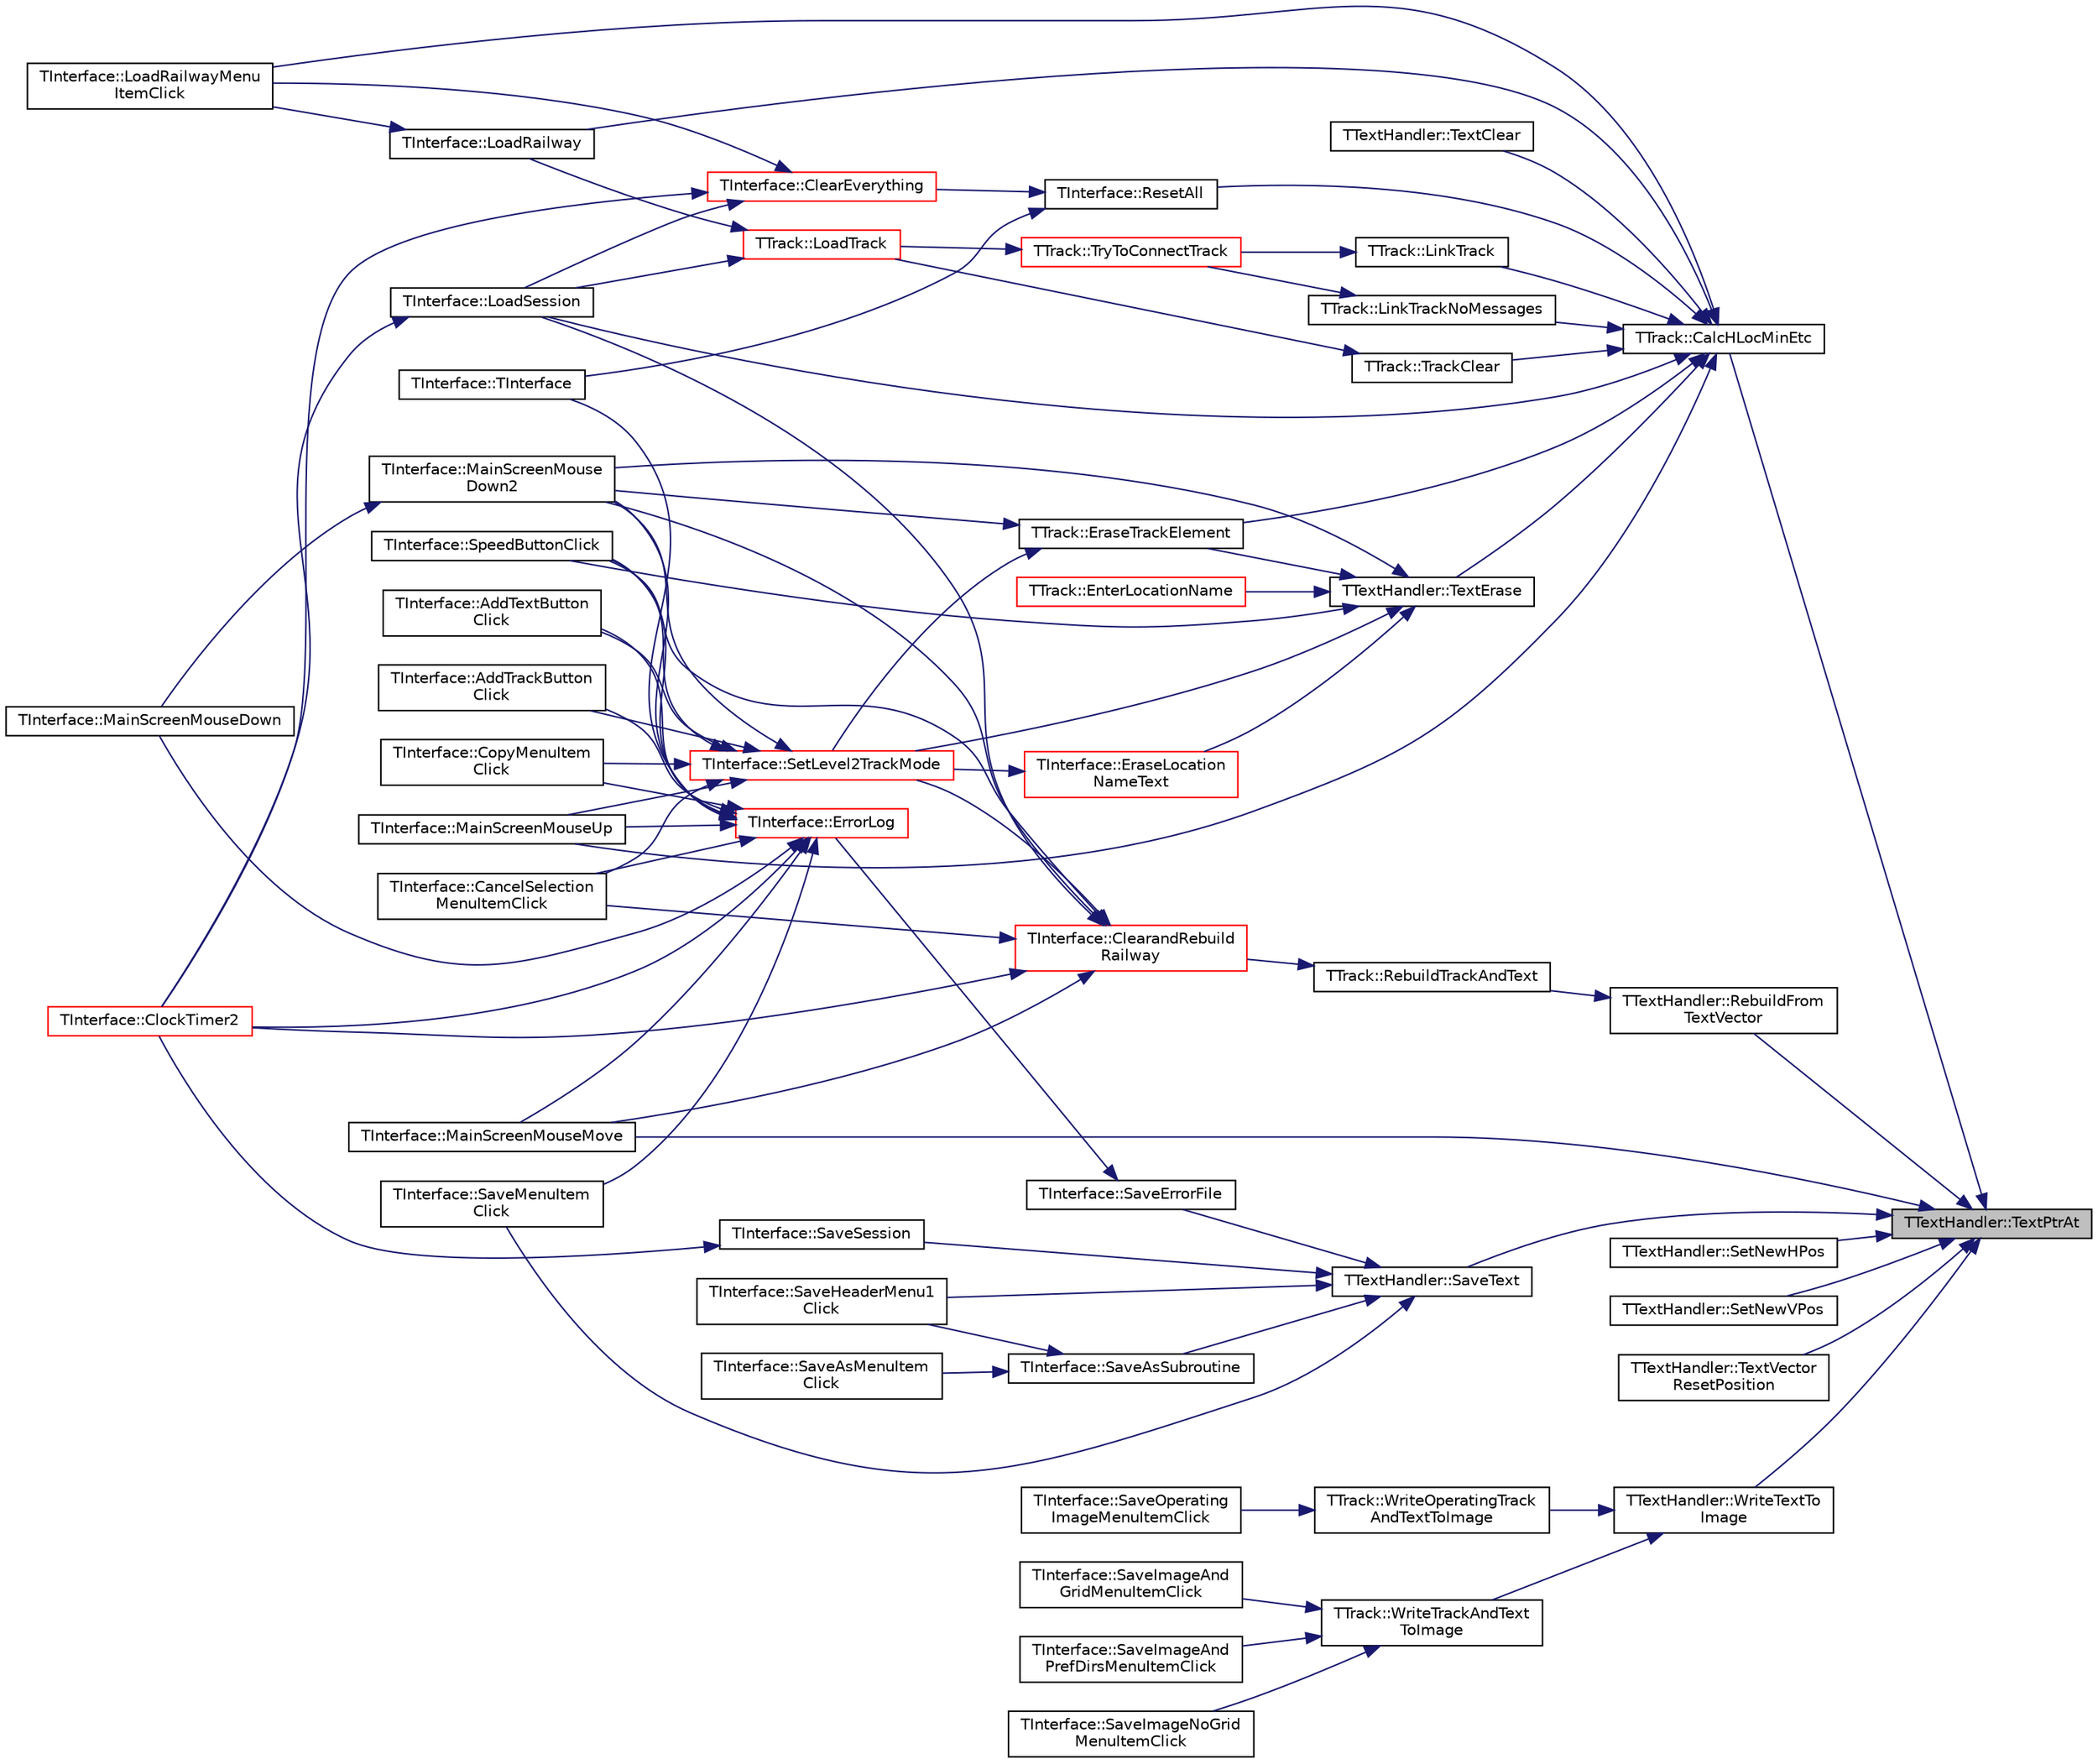 digraph "TTextHandler::TextPtrAt"
{
 // INTERACTIVE_SVG=YES
 // LATEX_PDF_SIZE
  edge [fontname="Helvetica",fontsize="10",labelfontname="Helvetica",labelfontsize="10"];
  node [fontname="Helvetica",fontsize="10",shape=record];
  rankdir="RL";
  Node1 [label="TTextHandler::TextPtrAt",height=0.2,width=0.4,color="black", fillcolor="grey75", style="filled", fontcolor="black",tooltip="return the text item at position 'At' in TextVector (carries out range checking)"];
  Node1 -> Node2 [dir="back",color="midnightblue",fontsize="10",style="solid",fontname="Helvetica"];
  Node2 [label="TTrack::CalcHLocMinEtc",height=0.2,width=0.4,color="black", fillcolor="white", style="filled",URL="$class_t_track.html#a20a28eaf0308f7aedcfc78ba9eeadea9",tooltip="Examine TrackVector, InactiveTrackVector and TextVector, and set the values that indicate the extent ..."];
  Node2 -> Node3 [dir="back",color="midnightblue",fontsize="10",style="solid",fontname="Helvetica"];
  Node3 [label="TTrack::EraseTrackElement",height=0.2,width=0.4,color="black", fillcolor="white", style="filled",URL="$class_t_track.html#aa7b58c83ca1743ad3e4607ac0af9c71c",tooltip="Erases all active and inactive track elements at HLocInput & VLocInput from the vectors,..."];
  Node3 -> Node4 [dir="back",color="midnightblue",fontsize="10",style="solid",fontname="Helvetica"];
  Node4 [label="TInterface::MainScreenMouse\lDown2",height=0.2,width=0.4,color="black", fillcolor="white", style="filled",URL="$class_t_interface.html#abf07d5edc1507de381825f17620748b2",tooltip="Called when mouse button clicked in zoom-in mode."];
  Node4 -> Node5 [dir="back",color="midnightblue",fontsize="10",style="solid",fontname="Helvetica"];
  Node5 [label="TInterface::MainScreenMouseDown",height=0.2,width=0.4,color="black", fillcolor="white", style="filled",URL="$class_t_interface.html#a7f37862fb9e01e1328d9fd3fd8c50094",tooltip=" "];
  Node3 -> Node6 [dir="back",color="midnightblue",fontsize="10",style="solid",fontname="Helvetica"];
  Node6 [label="TInterface::SetLevel2TrackMode",height=0.2,width=0.4,color="red", fillcolor="white", style="filled",URL="$class_t_interface.html#a19ee788122a66d7e97873159bf2e4e4b",tooltip="Sets the Level2TrackMode user mode, using the Level2TrackMode variable to determine the mode."];
  Node6 -> Node7 [dir="back",color="midnightblue",fontsize="10",style="solid",fontname="Helvetica"];
  Node7 [label="TInterface::AddTextButton\lClick",height=0.2,width=0.4,color="black", fillcolor="white", style="filled",URL="$class_t_interface.html#aa20c05bf2d6c23035a10a89796334d0f",tooltip=" "];
  Node6 -> Node8 [dir="back",color="midnightblue",fontsize="10",style="solid",fontname="Helvetica"];
  Node8 [label="TInterface::AddTrackButton\lClick",height=0.2,width=0.4,color="black", fillcolor="white", style="filled",URL="$class_t_interface.html#a10494e62a7bb4e7114ab4d98e18499f1",tooltip=" "];
  Node6 -> Node9 [dir="back",color="midnightblue",fontsize="10",style="solid",fontname="Helvetica"];
  Node9 [label="TInterface::CancelSelection\lMenuItemClick",height=0.2,width=0.4,color="black", fillcolor="white", style="filled",URL="$class_t_interface.html#a2fb2cd7dbddb7fa689ea994e9ffc10ff",tooltip=" "];
  Node6 -> Node10 [dir="back",color="midnightblue",fontsize="10",style="solid",fontname="Helvetica"];
  Node10 [label="TInterface::CopyMenuItem\lClick",height=0.2,width=0.4,color="black", fillcolor="white", style="filled",URL="$class_t_interface.html#a424a7eb780461c1acb396feb21f52062",tooltip=" "];
  Node6 -> Node4 [dir="back",color="midnightblue",fontsize="10",style="solid",fontname="Helvetica"];
  Node6 -> Node23 [dir="back",color="midnightblue",fontsize="10",style="solid",fontname="Helvetica"];
  Node23 [label="TInterface::MainScreenMouseUp",height=0.2,width=0.4,color="black", fillcolor="white", style="filled",URL="$class_t_interface.html#a03280ee86df28a9a7cf4473cdf7b9f8b",tooltip=" "];
  Node6 -> Node99 [dir="back",color="midnightblue",fontsize="10",style="solid",fontname="Helvetica"];
  Node99 [label="TInterface::SpeedButtonClick",height=0.2,width=0.4,color="black", fillcolor="white", style="filled",URL="$class_t_interface.html#ab1487b7a54ebacf27d7b980c65723d18",tooltip=" "];
  Node2 -> Node108 [dir="back",color="midnightblue",fontsize="10",style="solid",fontname="Helvetica"];
  Node108 [label="TTrack::LinkTrack",height=0.2,width=0.4,color="black", fillcolor="white", style="filled",URL="$class_t_track.html#a17b6095b0c8de0e1493eeebd6d534247",tooltip="Attempt to link the track and return true if successful, if unsuccessful return error flag and positi..."];
  Node108 -> Node109 [dir="back",color="midnightblue",fontsize="10",style="solid",fontname="Helvetica"];
  Node109 [label="TTrack::TryToConnectTrack",height=0.2,width=0.4,color="red", fillcolor="white", style="filled",URL="$class_t_track.html#ac1dc75f1df6278c62f13e23469b80982",tooltip="Handles all tasks associated with track linking, returns true if successful (see also LinkTrack & Lin..."];
  Node109 -> Node110 [dir="back",color="midnightblue",fontsize="10",style="solid",fontname="Helvetica"];
  Node110 [label="TTrack::LoadTrack",height=0.2,width=0.4,color="red", fillcolor="white", style="filled",URL="$class_t_track.html#a09140dd23c45ccd541f056c3dd257c13",tooltip="Load track elements (active & inactive) from the file into the relevant vectors and maps,..."];
  Node110 -> Node67 [dir="back",color="midnightblue",fontsize="10",style="solid",fontname="Helvetica"];
  Node67 [label="TInterface::LoadRailway",height=0.2,width=0.4,color="black", fillcolor="white", style="filled",URL="$class_t_interface.html#a95c3545a30171ca5a08e34c58160079c",tooltip="Load a railway file. The Active elements marker now has a '1' at the end if there are user graphics t..."];
  Node67 -> Node68 [dir="back",color="midnightblue",fontsize="10",style="solid",fontname="Helvetica"];
  Node68 [label="TInterface::LoadRailwayMenu\lItemClick",height=0.2,width=0.4,color="black", fillcolor="white", style="filled",URL="$class_t_interface.html#a96249c7622a9d55541de186483e04d2e",tooltip=" "];
  Node110 -> Node48 [dir="back",color="midnightblue",fontsize="10",style="solid",fontname="Helvetica"];
  Node48 [label="TInterface::LoadSession",height=0.2,width=0.4,color="black", fillcolor="white", style="filled",URL="$class_t_interface.html#a636b1b4bd29f2678a3290ed2d282f1c2",tooltip="Load a session file."];
  Node48 -> Node49 [dir="back",color="midnightblue",fontsize="10",style="solid",fontname="Helvetica"];
  Node49 [label="TInterface::ClockTimer2",height=0.2,width=0.4,color="red", fillcolor="white", style="filled",URL="$class_t_interface.html#a6139ffb52492eb89e5487a8a3cd647b5",tooltip="The main loop, called every clock tick via MasterClockTimer."];
  Node2 -> Node111 [dir="back",color="midnightblue",fontsize="10",style="solid",fontname="Helvetica"];
  Node111 [label="TTrack::LinkTrackNoMessages",height=0.2,width=0.4,color="black", fillcolor="white", style="filled",URL="$class_t_track.html#a42f410832651458a4a34769ef95be51b",tooltip="Attempt to link the track and return true if successful, don't issue any screen messages...."];
  Node111 -> Node109 [dir="back",color="midnightblue",fontsize="10",style="solid",fontname="Helvetica"];
  Node2 -> Node67 [dir="back",color="midnightblue",fontsize="10",style="solid",fontname="Helvetica"];
  Node2 -> Node68 [dir="back",color="midnightblue",fontsize="10",style="solid",fontname="Helvetica"];
  Node2 -> Node48 [dir="back",color="midnightblue",fontsize="10",style="solid",fontname="Helvetica"];
  Node2 -> Node23 [dir="back",color="midnightblue",fontsize="10",style="solid",fontname="Helvetica"];
  Node2 -> Node79 [dir="back",color="midnightblue",fontsize="10",style="solid",fontname="Helvetica"];
  Node79 [label="TInterface::ResetAll",height=0.2,width=0.4,color="black", fillcolor="white", style="filled",URL="$class_t_interface.html#ac5e079dc6f8023485367f6db2e693caa",tooltip="Called during ClearEverything and on startup to reset all major railway data values."];
  Node79 -> Node80 [dir="back",color="midnightblue",fontsize="10",style="solid",fontname="Helvetica"];
  Node80 [label="TInterface::ClearEverything",height=0.2,width=0.4,color="red", fillcolor="white", style="filled",URL="$class_t_interface.html#a686430e962991bc32742399164187b62",tooltip="First check whether a railway file has changed and if so ask user if really wants to close it without..."];
  Node80 -> Node49 [dir="back",color="midnightblue",fontsize="10",style="solid",fontname="Helvetica"];
  Node80 -> Node68 [dir="back",color="midnightblue",fontsize="10",style="solid",fontname="Helvetica"];
  Node80 -> Node48 [dir="back",color="midnightblue",fontsize="10",style="solid",fontname="Helvetica"];
  Node79 -> Node81 [dir="back",color="midnightblue",fontsize="10",style="solid",fontname="Helvetica"];
  Node81 [label="TInterface::TInterface",height=0.2,width=0.4,color="black", fillcolor="white", style="filled",URL="$class_t_interface.html#a0659e748042e378f3e325652c9c2e6d2",tooltip="constructor"];
  Node2 -> Node112 [dir="back",color="midnightblue",fontsize="10",style="solid",fontname="Helvetica"];
  Node112 [label="TTextHandler::TextClear",height=0.2,width=0.4,color="black", fillcolor="white", style="filled",URL="$class_t_text_handler.html#ae50027851479dd0f362a75abad793e7a",tooltip="empties TextVector and sets all offsets back to zero if there is no active or inactive track"];
  Node2 -> Node113 [dir="back",color="midnightblue",fontsize="10",style="solid",fontname="Helvetica"];
  Node113 [label="TTextHandler::TextErase",height=0.2,width=0.4,color="black", fillcolor="white", style="filled",URL="$class_t_text_handler.html#a5741d1b36f1245b55926cb1243046307",tooltip="look for a text item in the vicinity of HPosInput & VPosInput & if TextToErase is null then erase any..."];
  Node113 -> Node114 [dir="back",color="midnightblue",fontsize="10",style="solid",fontname="Helvetica"];
  Node114 [label="TTrack::EnterLocationName",height=0.2,width=0.4,color="red", fillcolor="white", style="filled",URL="$class_t_track.html#a433736aed04f76b3d0c39f0696c3bb18",tooltip="All platform, concourse, footcrossing & non-station named location elements are able to have a Locati..."];
  Node113 -> Node118 [dir="back",color="midnightblue",fontsize="10",style="solid",fontname="Helvetica"];
  Node118 [label="TInterface::EraseLocation\lNameText",height=0.2,width=0.4,color="red", fillcolor="white", style="filled",URL="$class_t_interface.html#a2bb21fd8e1e90095cf68d63a57e938ec",tooltip="Erase a location name (providing it exists in LocationNameMultiMap) from TextVector,..."];
  Node118 -> Node6 [dir="back",color="midnightblue",fontsize="10",style="solid",fontname="Helvetica"];
  Node113 -> Node3 [dir="back",color="midnightblue",fontsize="10",style="solid",fontname="Helvetica"];
  Node113 -> Node4 [dir="back",color="midnightblue",fontsize="10",style="solid",fontname="Helvetica"];
  Node113 -> Node6 [dir="back",color="midnightblue",fontsize="10",style="solid",fontname="Helvetica"];
  Node113 -> Node99 [dir="back",color="midnightblue",fontsize="10",style="solid",fontname="Helvetica"];
  Node2 -> Node119 [dir="back",color="midnightblue",fontsize="10",style="solid",fontname="Helvetica"];
  Node119 [label="TTrack::TrackClear",height=0.2,width=0.4,color="black", fillcolor="white", style="filled",URL="$class_t_track.html#ae6fe537bbd1e56074a358bf2c6233c71",tooltip="Empty the track and inactive track vectors, the corresponding track maps, and LocationNameMultiMap."];
  Node119 -> Node110 [dir="back",color="midnightblue",fontsize="10",style="solid",fontname="Helvetica"];
  Node1 -> Node120 [dir="back",color="midnightblue",fontsize="10",style="solid",fontname="Helvetica"];
  Node120 [label="TInterface::MainScreenMouseMove",height=0.2,width=0.4,color="black", fillcolor="white", style="filled",URL="$class_t_interface.html#abb268a3a209bc0d66111540c84345c1b",tooltip=" "];
  Node1 -> Node121 [dir="back",color="midnightblue",fontsize="10",style="solid",fontname="Helvetica"];
  Node121 [label="TTextHandler::RebuildFrom\lTextVector",height=0.2,width=0.4,color="black", fillcolor="white", style="filled",URL="$class_t_text_handler.html#a30f32d9d3267bc8c90298e0ecd3c26fd",tooltip="display all text items in TextVector on the screen"];
  Node121 -> Node122 [dir="back",color="midnightblue",fontsize="10",style="solid",fontname="Helvetica"];
  Node122 [label="TTrack::RebuildTrackAndText",height=0.2,width=0.4,color="black", fillcolor="white", style="filled",URL="$class_t_track.html#a12569ed581bb1c76c1d201b3cf013da7",tooltip="Called by TInterface::ClearandRebuildRailway to replot all the active and inactive track elements and..."];
  Node122 -> Node123 [dir="back",color="midnightblue",fontsize="10",style="solid",fontname="Helvetica"];
  Node123 [label="TInterface::ClearandRebuild\lRailway",height=0.2,width=0.4,color="red", fillcolor="white", style="filled",URL="$class_t_interface.html#aaa05ac95703a25e1fb4863779854967c",tooltip="< Sets the information panel message for zoom-out or paused modes"];
  Node123 -> Node9 [dir="back",color="midnightblue",fontsize="10",style="solid",fontname="Helvetica"];
  Node123 -> Node49 [dir="back",color="midnightblue",fontsize="10",style="solid",fontname="Helvetica"];
  Node123 -> Node48 [dir="back",color="midnightblue",fontsize="10",style="solid",fontname="Helvetica"];
  Node123 -> Node4 [dir="back",color="midnightblue",fontsize="10",style="solid",fontname="Helvetica"];
  Node123 -> Node120 [dir="back",color="midnightblue",fontsize="10",style="solid",fontname="Helvetica"];
  Node123 -> Node6 [dir="back",color="midnightblue",fontsize="10",style="solid",fontname="Helvetica"];
  Node123 -> Node99 [dir="back",color="midnightblue",fontsize="10",style="solid",fontname="Helvetica"];
  Node1 -> Node139 [dir="back",color="midnightblue",fontsize="10",style="solid",fontname="Helvetica"];
  Node139 [label="TTextHandler::SaveText",height=0.2,width=0.4,color="black", fillcolor="white", style="filled",URL="$class_t_text_handler.html#a07441155bee467c9fb111b8332681466",tooltip="save the railway's text to VecFile"];
  Node139 -> Node83 [dir="back",color="midnightblue",fontsize="10",style="solid",fontname="Helvetica"];
  Node83 [label="TInterface::SaveAsSubroutine",height=0.2,width=0.4,color="black", fillcolor="white", style="filled",URL="$class_t_interface.html#a1b3189e6a50555f5952652d12b978e57",tooltip="Used to save a railway when not already saved - e.g. when not already named or when the 'Save as' men..."];
  Node83 -> Node84 [dir="back",color="midnightblue",fontsize="10",style="solid",fontname="Helvetica"];
  Node84 [label="TInterface::SaveAsMenuItem\lClick",height=0.2,width=0.4,color="black", fillcolor="white", style="filled",URL="$class_t_interface.html#a0be281457630fce07fc19cdbbfde79b1",tooltip=" "];
  Node83 -> Node85 [dir="back",color="midnightblue",fontsize="10",style="solid",fontname="Helvetica"];
  Node85 [label="TInterface::SaveHeaderMenu1\lClick",height=0.2,width=0.4,color="black", fillcolor="white", style="filled",URL="$class_t_interface.html#a4f373f26e99a3dc0bc7effc71ca25dc0",tooltip=" "];
  Node139 -> Node140 [dir="back",color="midnightblue",fontsize="10",style="solid",fontname="Helvetica"];
  Node140 [label="TInterface::SaveErrorFile",height=0.2,width=0.4,color="black", fillcolor="white", style="filled",URL="$class_t_interface.html#a0109f801142d4fa3becae22e23b84163",tooltip="Save the error log after an error has been thrown - no need for a caller."];
  Node140 -> Node141 [dir="back",color="midnightblue",fontsize="10",style="solid",fontname="Helvetica"];
  Node141 [label="TInterface::ErrorLog",height=0.2,width=0.4,color="red", fillcolor="white", style="filled",URL="$class_t_interface.html#a4f3a25665e2266441217849f947a1adf",tooltip="The error logging routine, called when an error is detected."];
  Node141 -> Node7 [dir="back",color="midnightblue",fontsize="10",style="solid",fontname="Helvetica"];
  Node141 -> Node8 [dir="back",color="midnightblue",fontsize="10",style="solid",fontname="Helvetica"];
  Node141 -> Node9 [dir="back",color="midnightblue",fontsize="10",style="solid",fontname="Helvetica"];
  Node141 -> Node49 [dir="back",color="midnightblue",fontsize="10",style="solid",fontname="Helvetica"];
  Node141 -> Node10 [dir="back",color="midnightblue",fontsize="10",style="solid",fontname="Helvetica"];
  Node141 -> Node5 [dir="back",color="midnightblue",fontsize="10",style="solid",fontname="Helvetica"];
  Node141 -> Node4 [dir="back",color="midnightblue",fontsize="10",style="solid",fontname="Helvetica"];
  Node141 -> Node120 [dir="back",color="midnightblue",fontsize="10",style="solid",fontname="Helvetica"];
  Node141 -> Node23 [dir="back",color="midnightblue",fontsize="10",style="solid",fontname="Helvetica"];
  Node141 -> Node86 [dir="back",color="midnightblue",fontsize="10",style="solid",fontname="Helvetica"];
  Node86 [label="TInterface::SaveMenuItem\lClick",height=0.2,width=0.4,color="black", fillcolor="white", style="filled",URL="$class_t_interface.html#a7699c9c408064623d335d3452b60f289",tooltip=" "];
  Node141 -> Node99 [dir="back",color="midnightblue",fontsize="10",style="solid",fontname="Helvetica"];
  Node141 -> Node81 [dir="back",color="midnightblue",fontsize="10",style="solid",fontname="Helvetica"];
  Node139 -> Node85 [dir="back",color="midnightblue",fontsize="10",style="solid",fontname="Helvetica"];
  Node139 -> Node86 [dir="back",color="midnightblue",fontsize="10",style="solid",fontname="Helvetica"];
  Node139 -> Node231 [dir="back",color="midnightblue",fontsize="10",style="solid",fontname="Helvetica"];
  Node231 [label="TInterface::SaveSession",height=0.2,width=0.4,color="black", fillcolor="white", style="filled",URL="$class_t_interface.html#a3362cfff4fa746fdb4871fe9d6c5ba25",tooltip="Save a session file - see LoadSession for details of additions to the session file."];
  Node231 -> Node49 [dir="back",color="midnightblue",fontsize="10",style="solid",fontname="Helvetica"];
  Node1 -> Node232 [dir="back",color="midnightblue",fontsize="10",style="solid",fontname="Helvetica"];
  Node232 [label="TTextHandler::SetNewHPos",height=0.2,width=0.4,color="black", fillcolor="white", style="filled",URL="$class_t_text_handler.html#af766ce44ed9a37e5a723a4ef3968ace0",tooltip=" "];
  Node1 -> Node233 [dir="back",color="midnightblue",fontsize="10",style="solid",fontname="Helvetica"];
  Node233 [label="TTextHandler::SetNewVPos",height=0.2,width=0.4,color="black", fillcolor="white", style="filled",URL="$class_t_text_handler.html#a65f0033d036358a5cb2ec5f4732e64ee",tooltip=" "];
  Node1 -> Node234 [dir="back",color="midnightblue",fontsize="10",style="solid",fontname="Helvetica"];
  Node234 [label="TTextHandler::TextVector\lResetPosition",height=0.2,width=0.4,color="black", fillcolor="white", style="filled",URL="$class_t_text_handler.html#a599c1a13d78b63a18ebc17550dfa9a0d",tooltip="change the HPos & VPos values for all items in TextVector by the amount in HOffset and VOffset (unuse..."];
  Node1 -> Node235 [dir="back",color="midnightblue",fontsize="10",style="solid",fontname="Helvetica"];
  Node235 [label="TTextHandler::WriteTextTo\lImage",height=0.2,width=0.4,color="black", fillcolor="white", style="filled",URL="$class_t_text_handler.html#a7d202827ae62cd288a07431579977539",tooltip="write all items in TextVector to the railway image in 'Bitmap'"];
  Node235 -> Node236 [dir="back",color="midnightblue",fontsize="10",style="solid",fontname="Helvetica"];
  Node236 [label="TTrack::WriteOperatingTrack\lAndTextToImage",height=0.2,width=0.4,color="black", fillcolor="white", style="filled",URL="$class_t_track.html#a98b1632a5246785adc1003ebcb3e91a4",tooltip="Called by TInterface::SaveOperatingImage1Click to add all track & text to the image file in their ope..."];
  Node236 -> Node237 [dir="back",color="midnightblue",fontsize="10",style="solid",fontname="Helvetica"];
  Node237 [label="TInterface::SaveOperating\lImageMenuItemClick",height=0.2,width=0.4,color="black", fillcolor="white", style="filled",URL="$class_t_interface.html#a4d75015545313004ffd5022c020f4edf",tooltip=" "];
  Node235 -> Node238 [dir="back",color="midnightblue",fontsize="10",style="solid",fontname="Helvetica"];
  Node238 [label="TTrack::WriteTrackAndText\lToImage",height=0.2,width=0.4,color="black", fillcolor="white", style="filled",URL="$class_t_track.html#a909e96ff6b77c266ab82313e30018cd4",tooltip="Called by TInterface::SaveImageNoGrid1Click, TInterface::SaveImageAndGrid1Click and TInterface::SaveI..."];
  Node238 -> Node239 [dir="back",color="midnightblue",fontsize="10",style="solid",fontname="Helvetica"];
  Node239 [label="TInterface::SaveImageAnd\lGridMenuItemClick",height=0.2,width=0.4,color="black", fillcolor="white", style="filled",URL="$class_t_interface.html#a14d8976ee13c85f12eab634de845baf1",tooltip=" "];
  Node238 -> Node240 [dir="back",color="midnightblue",fontsize="10",style="solid",fontname="Helvetica"];
  Node240 [label="TInterface::SaveImageAnd\lPrefDirsMenuItemClick",height=0.2,width=0.4,color="black", fillcolor="white", style="filled",URL="$class_t_interface.html#ab73377784e302350bcc4f1fed4f8d90a",tooltip=" "];
  Node238 -> Node241 [dir="back",color="midnightblue",fontsize="10",style="solid",fontname="Helvetica"];
  Node241 [label="TInterface::SaveImageNoGrid\lMenuItemClick",height=0.2,width=0.4,color="black", fillcolor="white", style="filled",URL="$class_t_interface.html#a69b645fe4cc36d0bea7de3fca553bd6a",tooltip=" "];
}
